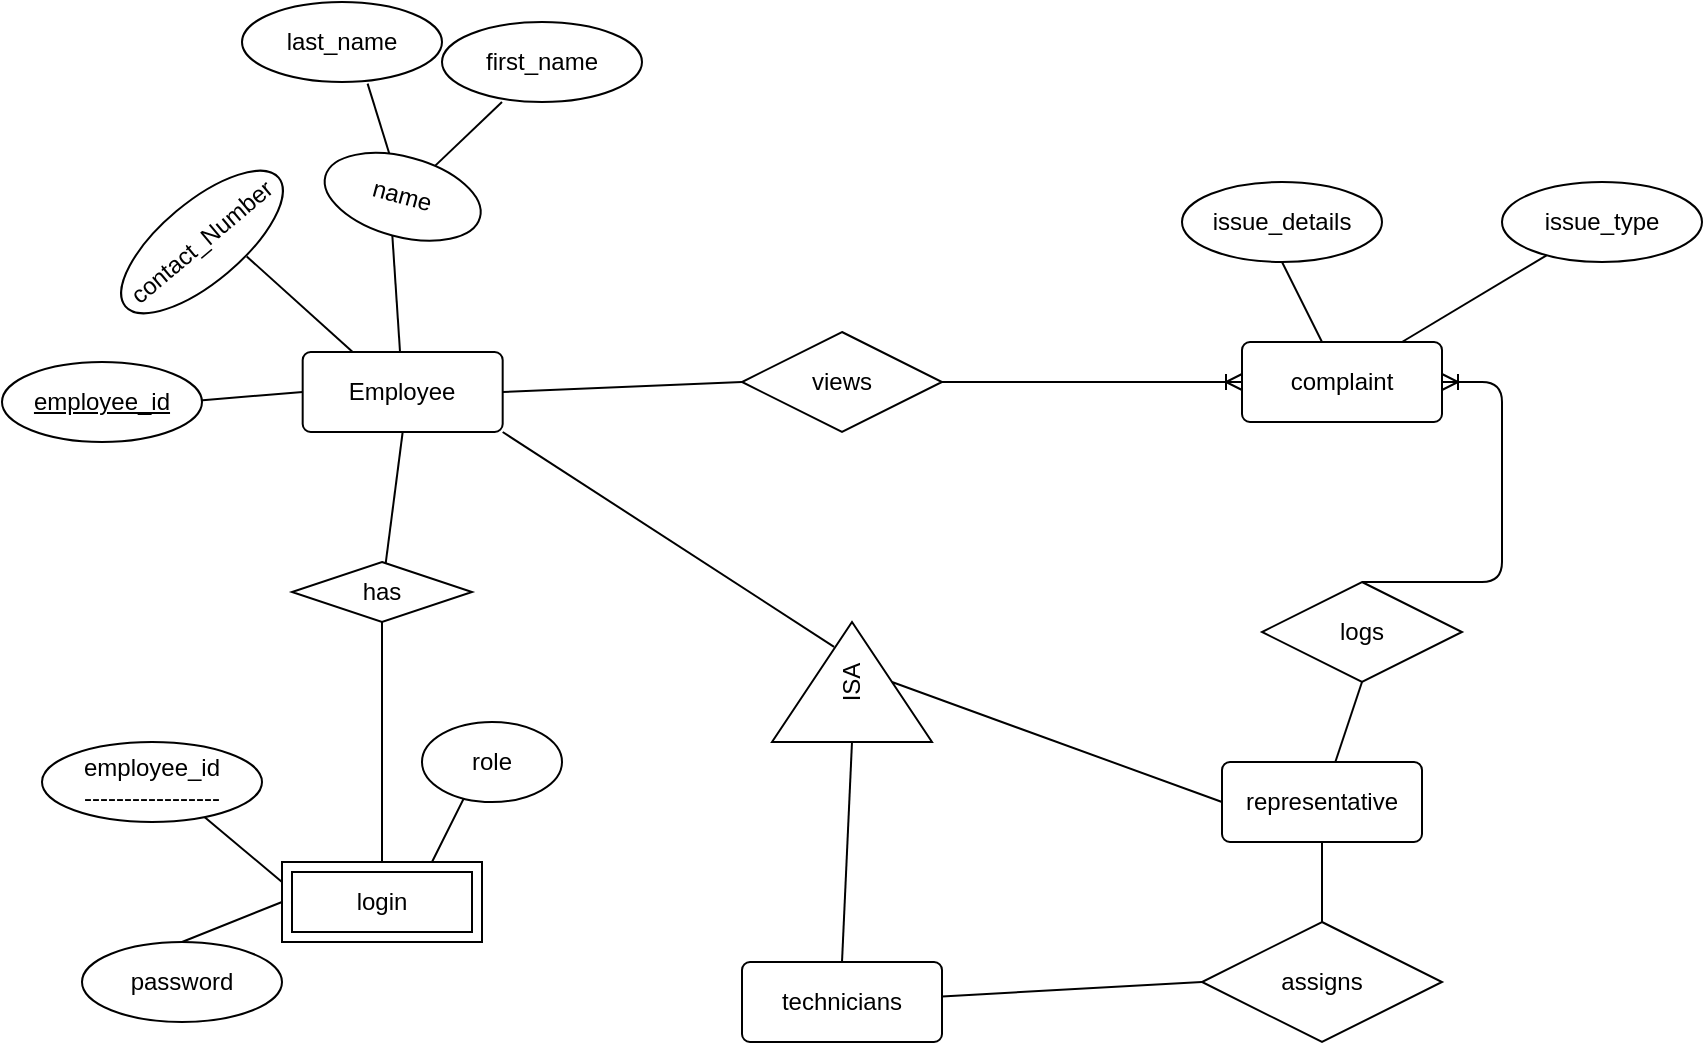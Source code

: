 <mxfile version="14.4.4" type="device"><diagram id="R2lEEEUBdFMjLlhIrx00" name="Page-1"><mxGraphModel dx="1888" dy="617" grid="1" gridSize="10" guides="1" tooltips="1" connect="1" arrows="1" fold="1" page="1" pageScale="1" pageWidth="850" pageHeight="1100" math="0" shadow="0" extFonts="Permanent Marker^https://fonts.googleapis.com/css?family=Permanent+Marker"><root><mxCell id="0"/><mxCell id="1" parent="0"/><mxCell id="jx_KSf7O-ePoTIPcFu6g-13" value="Employee" style="rounded=1;arcSize=10;whiteSpace=wrap;html=1;align=center;" parent="1" vertex="1"><mxGeometry x="120.34" y="185" width="100" height="40" as="geometry"/></mxCell><mxCell id="jx_KSf7O-ePoTIPcFu6g-15" value="has" style="shape=rhombus;perimeter=rhombusPerimeter;whiteSpace=wrap;html=1;align=center;" parent="1" vertex="1"><mxGeometry x="115" y="290" width="90" height="30" as="geometry"/></mxCell><mxCell id="jx_KSf7O-ePoTIPcFu6g-16" value="contact_Number" style="ellipse;whiteSpace=wrap;html=1;align=center;rotation=-40;" parent="1" vertex="1"><mxGeometry x="20" y="110" width="100" height="40" as="geometry"/></mxCell><mxCell id="jx_KSf7O-ePoTIPcFu6g-18" value="name" style="ellipse;whiteSpace=wrap;html=1;align=center;rotation=15;" parent="1" vertex="1"><mxGeometry x="130.34" y="87.41" width="80" height="40" as="geometry"/></mxCell><mxCell id="jx_KSf7O-ePoTIPcFu6g-19" value="last_name" style="ellipse;whiteSpace=wrap;html=1;align=center;" parent="1" vertex="1"><mxGeometry x="90" y="10" width="100" height="40" as="geometry"/></mxCell><mxCell id="jx_KSf7O-ePoTIPcFu6g-20" value="first_name" style="ellipse;whiteSpace=wrap;html=1;align=center;" parent="1" vertex="1"><mxGeometry x="190" y="20" width="100" height="40" as="geometry"/></mxCell><mxCell id="jx_KSf7O-ePoTIPcFu6g-21" value="" style="endArrow=none;html=1;entryX=0.25;entryY=0;entryDx=0;entryDy=0;exitX=0.625;exitY=0.998;exitDx=0;exitDy=0;exitPerimeter=0;" parent="1" source="jx_KSf7O-ePoTIPcFu6g-16" target="jx_KSf7O-ePoTIPcFu6g-13" edge="1"><mxGeometry width="50" height="50" relative="1" as="geometry"><mxPoint x="400" y="340" as="sourcePoint"/><mxPoint x="450" y="290" as="targetPoint"/></mxGeometry></mxCell><mxCell id="jx_KSf7O-ePoTIPcFu6g-22" value="" style="endArrow=none;html=1;entryX=0.5;entryY=1;entryDx=0;entryDy=0;" parent="1" source="jx_KSf7O-ePoTIPcFu6g-13" target="jx_KSf7O-ePoTIPcFu6g-18" edge="1"><mxGeometry width="50" height="50" relative="1" as="geometry"><mxPoint x="400" y="340" as="sourcePoint"/><mxPoint x="450" y="290" as="targetPoint"/></mxGeometry></mxCell><mxCell id="jx_KSf7O-ePoTIPcFu6g-23" value="" style="endArrow=none;html=1;entryX=0.628;entryY=1.02;entryDx=0;entryDy=0;entryPerimeter=0;" parent="1" source="jx_KSf7O-ePoTIPcFu6g-18" target="jx_KSf7O-ePoTIPcFu6g-19" edge="1"><mxGeometry width="50" height="50" relative="1" as="geometry"><mxPoint x="400" y="340" as="sourcePoint"/><mxPoint x="450" y="290" as="targetPoint"/></mxGeometry></mxCell><mxCell id="jx_KSf7O-ePoTIPcFu6g-24" value="" style="endArrow=none;html=1;entryX=0.3;entryY=1;entryDx=0;entryDy=0;entryPerimeter=0;" parent="1" source="jx_KSf7O-ePoTIPcFu6g-18" target="jx_KSf7O-ePoTIPcFu6g-20" edge="1"><mxGeometry width="50" height="50" relative="1" as="geometry"><mxPoint x="400" y="340" as="sourcePoint"/><mxPoint x="450" y="290" as="targetPoint"/></mxGeometry></mxCell><mxCell id="jx_KSf7O-ePoTIPcFu6g-27" value="password" style="ellipse;whiteSpace=wrap;html=1;align=center;" parent="1" vertex="1"><mxGeometry x="10" y="480" width="100" height="40" as="geometry"/></mxCell><mxCell id="jx_KSf7O-ePoTIPcFu6g-30" value="" style="endArrow=none;html=1;exitX=0;exitY=0.25;exitDx=0;exitDy=0;entryX=0.737;entryY=0.935;entryDx=0;entryDy=0;entryPerimeter=0;" parent="1" source="YY2GUyxsj176XJvQMwav-11" target="YY2GUyxsj176XJvQMwav-8" edge="1"><mxGeometry width="50" height="50" relative="1" as="geometry"><mxPoint x="110" y="440" as="sourcePoint"/><mxPoint x="86.833" y="409.369" as="targetPoint"/></mxGeometry></mxCell><mxCell id="jx_KSf7O-ePoTIPcFu6g-31" value="" style="endArrow=none;html=1;entryX=0;entryY=0.5;entryDx=0;entryDy=0;" parent="1" target="YY2GUyxsj176XJvQMwav-11" edge="1"><mxGeometry width="50" height="50" relative="1" as="geometry"><mxPoint x="60" y="480" as="sourcePoint"/><mxPoint x="110" y="450" as="targetPoint"/></mxGeometry></mxCell><mxCell id="jx_KSf7O-ePoTIPcFu6g-32" value="views" style="shape=rhombus;perimeter=rhombusPerimeter;whiteSpace=wrap;html=1;align=center;" parent="1" vertex="1"><mxGeometry x="340" y="175" width="100" height="50" as="geometry"/></mxCell><mxCell id="jx_KSf7O-ePoTIPcFu6g-33" value="complaint" style="rounded=1;arcSize=10;whiteSpace=wrap;html=1;align=center;" parent="1" vertex="1"><mxGeometry x="590" y="180" width="100" height="40" as="geometry"/></mxCell><mxCell id="jx_KSf7O-ePoTIPcFu6g-34" value="ISA" style="triangle;whiteSpace=wrap;html=1;rotation=-90;" parent="1" vertex="1"><mxGeometry x="365" y="310" width="60" height="80" as="geometry"/></mxCell><mxCell id="jx_KSf7O-ePoTIPcFu6g-35" value="representative" style="rounded=1;arcSize=10;whiteSpace=wrap;html=1;align=center;" parent="1" vertex="1"><mxGeometry x="580" y="390" width="100" height="40" as="geometry"/></mxCell><mxCell id="jx_KSf7O-ePoTIPcFu6g-37" value="technicians" style="rounded=1;arcSize=10;whiteSpace=wrap;html=1;align=center;" parent="1" vertex="1"><mxGeometry x="340" y="490" width="100" height="40" as="geometry"/></mxCell><mxCell id="jx_KSf7O-ePoTIPcFu6g-40" value="" style="endArrow=none;html=1;entryX=0.5;entryY=1;entryDx=0;entryDy=0;" parent="1" source="jx_KSf7O-ePoTIPcFu6g-15" target="jx_KSf7O-ePoTIPcFu6g-13" edge="1"><mxGeometry width="50" height="50" relative="1" as="geometry"><mxPoint x="400" y="340" as="sourcePoint"/><mxPoint x="450" y="290" as="targetPoint"/></mxGeometry></mxCell><mxCell id="jx_KSf7O-ePoTIPcFu6g-41" value="assigns" style="shape=rhombus;perimeter=rhombusPerimeter;whiteSpace=wrap;html=1;align=center;" parent="1" vertex="1"><mxGeometry x="570" y="470" width="120" height="60" as="geometry"/></mxCell><mxCell id="jx_KSf7O-ePoTIPcFu6g-42" value="" style="edgeStyle=entityRelationEdgeStyle;fontSize=12;html=1;endArrow=ERoneToMany;exitX=1;exitY=0.5;exitDx=0;exitDy=0;entryX=0;entryY=0.5;entryDx=0;entryDy=0;" parent="1" source="jx_KSf7O-ePoTIPcFu6g-32" target="jx_KSf7O-ePoTIPcFu6g-33" edge="1"><mxGeometry width="100" height="100" relative="1" as="geometry"><mxPoint x="450" y="300" as="sourcePoint"/><mxPoint x="550" y="200" as="targetPoint"/></mxGeometry></mxCell><mxCell id="jx_KSf7O-ePoTIPcFu6g-43" value="" style="endArrow=none;html=1;entryX=1;entryY=0.5;entryDx=0;entryDy=0;exitX=0;exitY=0.5;exitDx=0;exitDy=0;" parent="1" source="jx_KSf7O-ePoTIPcFu6g-32" target="jx_KSf7O-ePoTIPcFu6g-13" edge="1"><mxGeometry width="50" height="50" relative="1" as="geometry"><mxPoint x="400" y="340" as="sourcePoint"/><mxPoint x="450" y="290" as="targetPoint"/></mxGeometry></mxCell><mxCell id="jx_KSf7O-ePoTIPcFu6g-44" value="" style="endArrow=none;html=1;entryX=0.5;entryY=1;entryDx=0;entryDy=0;exitX=0.5;exitY=0;exitDx=0;exitDy=0;" parent="1" source="YY2GUyxsj176XJvQMwav-11" target="jx_KSf7O-ePoTIPcFu6g-15" edge="1"><mxGeometry width="50" height="50" relative="1" as="geometry"><mxPoint x="160" y="430" as="sourcePoint"/><mxPoint x="450" y="290" as="targetPoint"/></mxGeometry></mxCell><mxCell id="jx_KSf7O-ePoTIPcFu6g-45" value="" style="endArrow=none;html=1;entryX=1;entryY=1;entryDx=0;entryDy=0;exitX=0.793;exitY=0.388;exitDx=0;exitDy=0;exitPerimeter=0;" parent="1" source="jx_KSf7O-ePoTIPcFu6g-34" target="jx_KSf7O-ePoTIPcFu6g-13" edge="1"><mxGeometry width="50" height="50" relative="1" as="geometry"><mxPoint x="380" y="330" as="sourcePoint"/><mxPoint x="450" y="290" as="targetPoint"/></mxGeometry></mxCell><mxCell id="jx_KSf7O-ePoTIPcFu6g-46" value="" style="endArrow=none;html=1;entryX=0;entryY=0.5;entryDx=0;entryDy=0;exitX=0.5;exitY=1;exitDx=0;exitDy=0;" parent="1" source="jx_KSf7O-ePoTIPcFu6g-34" target="jx_KSf7O-ePoTIPcFu6g-35" edge="1"><mxGeometry width="50" height="50" relative="1" as="geometry"><mxPoint x="400" y="340" as="sourcePoint"/><mxPoint x="450" y="290" as="targetPoint"/></mxGeometry></mxCell><mxCell id="jx_KSf7O-ePoTIPcFu6g-47" value="logs" style="shape=rhombus;perimeter=rhombusPerimeter;whiteSpace=wrap;html=1;align=center;" parent="1" vertex="1"><mxGeometry x="600" y="300" width="100" height="50" as="geometry"/></mxCell><mxCell id="jx_KSf7O-ePoTIPcFu6g-50" value="" style="edgeStyle=entityRelationEdgeStyle;fontSize=12;html=1;endArrow=ERoneToMany;exitX=0.5;exitY=0;exitDx=0;exitDy=0;" parent="1" source="jx_KSf7O-ePoTIPcFu6g-47" target="jx_KSf7O-ePoTIPcFu6g-33" edge="1"><mxGeometry width="100" height="100" relative="1" as="geometry"><mxPoint x="600" y="320" as="sourcePoint"/><mxPoint x="700" y="220" as="targetPoint"/></mxGeometry></mxCell><mxCell id="jx_KSf7O-ePoTIPcFu6g-52" value="" style="endArrow=none;html=1;entryX=0.5;entryY=1;entryDx=0;entryDy=0;" parent="1" source="jx_KSf7O-ePoTIPcFu6g-35" target="jx_KSf7O-ePoTIPcFu6g-47" edge="1"><mxGeometry width="50" height="50" relative="1" as="geometry"><mxPoint x="400" y="340" as="sourcePoint"/><mxPoint x="450" y="290" as="targetPoint"/></mxGeometry></mxCell><mxCell id="jx_KSf7O-ePoTIPcFu6g-53" value="" style="endArrow=none;html=1;entryX=0.5;entryY=1;entryDx=0;entryDy=0;exitX=0.5;exitY=0;exitDx=0;exitDy=0;" parent="1" source="jx_KSf7O-ePoTIPcFu6g-41" target="jx_KSf7O-ePoTIPcFu6g-35" edge="1"><mxGeometry width="50" height="50" relative="1" as="geometry"><mxPoint x="400" y="340" as="sourcePoint"/><mxPoint x="450" y="290" as="targetPoint"/></mxGeometry></mxCell><mxCell id="jx_KSf7O-ePoTIPcFu6g-54" value="" style="endArrow=none;html=1;entryX=0;entryY=0.5;entryDx=0;entryDy=0;exitX=0.5;exitY=0;exitDx=0;exitDy=0;" parent="1" source="jx_KSf7O-ePoTIPcFu6g-37" target="jx_KSf7O-ePoTIPcFu6g-34" edge="1"><mxGeometry width="50" height="50" relative="1" as="geometry"><mxPoint x="400" y="340" as="sourcePoint"/><mxPoint x="450" y="290" as="targetPoint"/></mxGeometry></mxCell><mxCell id="jx_KSf7O-ePoTIPcFu6g-55" value="" style="endArrow=none;html=1;entryX=0;entryY=0.5;entryDx=0;entryDy=0;" parent="1" source="jx_KSf7O-ePoTIPcFu6g-37" target="jx_KSf7O-ePoTIPcFu6g-41" edge="1"><mxGeometry width="50" height="50" relative="1" as="geometry"><mxPoint x="400" y="340" as="sourcePoint"/><mxPoint x="450" y="290" as="targetPoint"/></mxGeometry></mxCell><mxCell id="jx_KSf7O-ePoTIPcFu6g-56" value="issue_details" style="ellipse;whiteSpace=wrap;html=1;align=center;" parent="1" vertex="1"><mxGeometry x="560" y="100" width="100" height="40" as="geometry"/></mxCell><mxCell id="jx_KSf7O-ePoTIPcFu6g-57" value="issue_type" style="ellipse;whiteSpace=wrap;html=1;align=center;" parent="1" vertex="1"><mxGeometry x="720" y="100" width="100" height="40" as="geometry"/></mxCell><mxCell id="jx_KSf7O-ePoTIPcFu6g-58" value="" style="endArrow=none;html=1;entryX=0.5;entryY=1;entryDx=0;entryDy=0;" parent="1" source="jx_KSf7O-ePoTIPcFu6g-33" target="jx_KSf7O-ePoTIPcFu6g-56" edge="1"><mxGeometry width="50" height="50" relative="1" as="geometry"><mxPoint x="400" y="340" as="sourcePoint"/><mxPoint x="450" y="290" as="targetPoint"/></mxGeometry></mxCell><mxCell id="jx_KSf7O-ePoTIPcFu6g-59" value="" style="endArrow=none;html=1;" parent="1" target="jx_KSf7O-ePoTIPcFu6g-57" edge="1"><mxGeometry width="50" height="50" relative="1" as="geometry"><mxPoint x="670" y="180" as="sourcePoint"/><mxPoint x="450" y="290" as="targetPoint"/></mxGeometry></mxCell><mxCell id="YY2GUyxsj176XJvQMwav-1" value="" style="endArrow=none;html=1;entryX=0.75;entryY=0;entryDx=0;entryDy=0;" parent="1" source="YY2GUyxsj176XJvQMwav-2" target="YY2GUyxsj176XJvQMwav-11" edge="1"><mxGeometry width="50" height="50" relative="1" as="geometry"><mxPoint x="280" y="120" as="sourcePoint"/><mxPoint x="200" y="180" as="targetPoint"/><Array as="points"><mxPoint x="210" y="390"/></Array></mxGeometry></mxCell><mxCell id="YY2GUyxsj176XJvQMwav-2" value="role" style="ellipse;whiteSpace=wrap;html=1;" parent="1" vertex="1"><mxGeometry x="180" y="370" width="70" height="40" as="geometry"/></mxCell><mxCell id="YY2GUyxsj176XJvQMwav-3" value="" style="endArrow=none;html=1;entryX=0;entryY=0.5;entryDx=0;entryDy=0;" parent="1" target="jx_KSf7O-ePoTIPcFu6g-13" edge="1"><mxGeometry width="50" height="50" relative="1" as="geometry"><mxPoint x="60" y="210" as="sourcePoint"/><mxPoint x="470" y="320" as="targetPoint"/></mxGeometry></mxCell><mxCell id="YY2GUyxsj176XJvQMwav-5" value="&lt;u&gt;employee_id&lt;/u&gt;" style="ellipse;whiteSpace=wrap;html=1;align=center;" parent="1" vertex="1"><mxGeometry x="-30" y="190" width="100" height="40" as="geometry"/></mxCell><mxCell id="YY2GUyxsj176XJvQMwav-8" value="employee_id&lt;br&gt;-----------------" style="ellipse;whiteSpace=wrap;html=1;" parent="1" vertex="1"><mxGeometry x="-10" y="380" width="110" height="40" as="geometry"/></mxCell><mxCell id="YY2GUyxsj176XJvQMwav-11" value="login" style="shape=ext;margin=3;double=1;whiteSpace=wrap;html=1;align=center;" parent="1" vertex="1"><mxGeometry x="110.0" y="440" width="100" height="40" as="geometry"/></mxCell></root></mxGraphModel></diagram></mxfile>